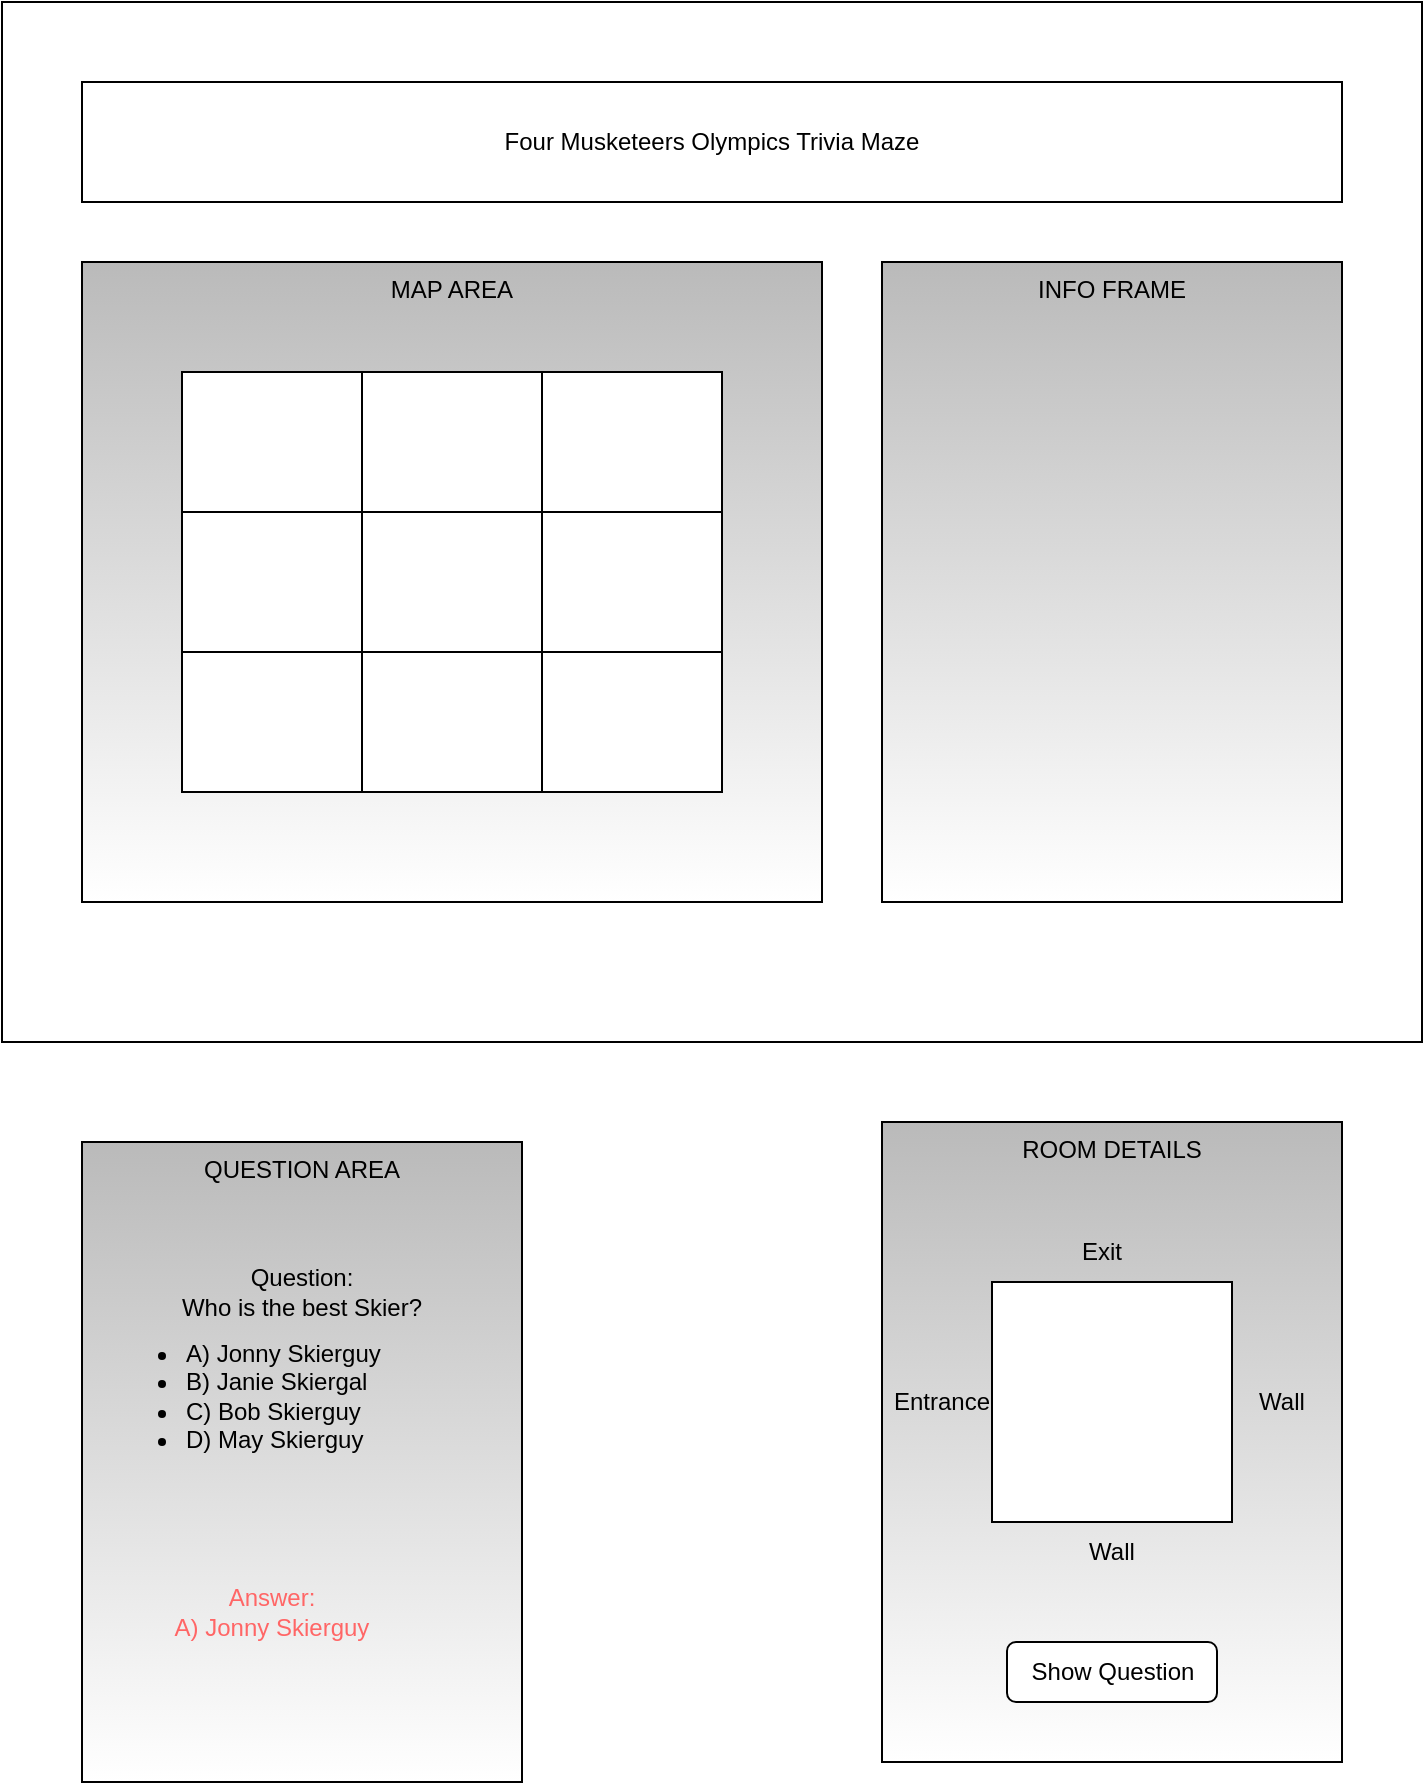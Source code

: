 <mxfile version="16.5.3" type="device"><diagram id="-NSpe6mn_jiBzwLOcN76" name="Page-1"><mxGraphModel dx="1906" dy="1003" grid="1" gridSize="10" guides="1" tooltips="1" connect="1" arrows="1" fold="1" page="1" pageScale="1" pageWidth="850" pageHeight="1100" math="0" shadow="0"><root><mxCell id="0"/><mxCell id="1" parent="0"/><mxCell id="37Ph6ieHrv9Q2CncWVCM-2" value="" style="rounded=0;whiteSpace=wrap;html=1;" vertex="1" parent="1"><mxGeometry x="100" y="80" width="710" height="520" as="geometry"/></mxCell><mxCell id="37Ph6ieHrv9Q2CncWVCM-3" value="Four Musketeers Olympics Trivia Maze" style="rounded=0;whiteSpace=wrap;html=1;" vertex="1" parent="1"><mxGeometry x="140" y="120" width="630" height="60" as="geometry"/></mxCell><mxCell id="37Ph6ieHrv9Q2CncWVCM-4" value="MAP AREA" style="rounded=0;whiteSpace=wrap;html=1;gradientColor=#ffffff;fillColor=#bababa;verticalAlign=top;" vertex="1" parent="1"><mxGeometry x="140" y="210" width="370" height="320" as="geometry"/></mxCell><mxCell id="37Ph6ieHrv9Q2CncWVCM-10" value="" style="shape=table;html=1;whiteSpace=wrap;startSize=0;container=1;collapsible=0;childLayout=tableLayout;fontColor=#ffff;fillColor=#fff;gradientColor=none;" vertex="1" parent="1"><mxGeometry x="190" y="265" width="270" height="210" as="geometry"/></mxCell><mxCell id="37Ph6ieHrv9Q2CncWVCM-11" value="" style="shape=tableRow;horizontal=0;startSize=0;swimlaneHead=0;swimlaneBody=0;top=0;left=0;bottom=0;right=0;collapsible=0;dropTarget=0;fillColor=none;points=[[0,0.5],[1,0.5]];portConstraint=eastwest;fontColor=#ffff;" vertex="1" parent="37Ph6ieHrv9Q2CncWVCM-10"><mxGeometry width="270" height="70" as="geometry"/></mxCell><mxCell id="37Ph6ieHrv9Q2CncWVCM-12" value="" style="shape=partialRectangle;html=1;whiteSpace=wrap;connectable=0;fillColor=none;top=0;left=0;bottom=0;right=0;overflow=hidden;fontColor=#ffff;" vertex="1" parent="37Ph6ieHrv9Q2CncWVCM-11"><mxGeometry width="90" height="70" as="geometry"><mxRectangle width="90" height="70" as="alternateBounds"/></mxGeometry></mxCell><mxCell id="37Ph6ieHrv9Q2CncWVCM-13" value="" style="shape=partialRectangle;html=1;whiteSpace=wrap;connectable=0;fillColor=none;top=0;left=0;bottom=0;right=0;overflow=hidden;fontColor=#ffff;" vertex="1" parent="37Ph6ieHrv9Q2CncWVCM-11"><mxGeometry x="90" width="90" height="70" as="geometry"><mxRectangle width="90" height="70" as="alternateBounds"/></mxGeometry></mxCell><mxCell id="37Ph6ieHrv9Q2CncWVCM-14" value="" style="shape=partialRectangle;html=1;whiteSpace=wrap;connectable=0;fillColor=none;top=0;left=0;bottom=0;right=0;overflow=hidden;fontColor=#ffff;" vertex="1" parent="37Ph6ieHrv9Q2CncWVCM-11"><mxGeometry x="180" width="90" height="70" as="geometry"><mxRectangle width="90" height="70" as="alternateBounds"/></mxGeometry></mxCell><mxCell id="37Ph6ieHrv9Q2CncWVCM-15" value="" style="shape=tableRow;horizontal=0;startSize=0;swimlaneHead=0;swimlaneBody=0;top=0;left=0;bottom=0;right=0;collapsible=0;dropTarget=0;fillColor=none;points=[[0,0.5],[1,0.5]];portConstraint=eastwest;fontColor=#ffff;" vertex="1" parent="37Ph6ieHrv9Q2CncWVCM-10"><mxGeometry y="70" width="270" height="70" as="geometry"/></mxCell><mxCell id="37Ph6ieHrv9Q2CncWVCM-16" value="" style="shape=partialRectangle;html=1;whiteSpace=wrap;connectable=0;fillColor=none;top=0;left=0;bottom=0;right=0;overflow=hidden;fontColor=#ffff;" vertex="1" parent="37Ph6ieHrv9Q2CncWVCM-15"><mxGeometry width="90" height="70" as="geometry"><mxRectangle width="90" height="70" as="alternateBounds"/></mxGeometry></mxCell><mxCell id="37Ph6ieHrv9Q2CncWVCM-17" value="" style="shape=partialRectangle;html=1;whiteSpace=wrap;connectable=0;fillColor=none;top=0;left=0;bottom=0;right=0;overflow=hidden;fontColor=#ffff;" vertex="1" parent="37Ph6ieHrv9Q2CncWVCM-15"><mxGeometry x="90" width="90" height="70" as="geometry"><mxRectangle width="90" height="70" as="alternateBounds"/></mxGeometry></mxCell><mxCell id="37Ph6ieHrv9Q2CncWVCM-18" value="" style="shape=partialRectangle;html=1;whiteSpace=wrap;connectable=0;fillColor=none;top=0;left=0;bottom=0;right=0;overflow=hidden;fontColor=#ffff;" vertex="1" parent="37Ph6ieHrv9Q2CncWVCM-15"><mxGeometry x="180" width="90" height="70" as="geometry"><mxRectangle width="90" height="70" as="alternateBounds"/></mxGeometry></mxCell><mxCell id="37Ph6ieHrv9Q2CncWVCM-19" value="" style="shape=tableRow;horizontal=0;startSize=0;swimlaneHead=0;swimlaneBody=0;top=0;left=0;bottom=0;right=0;collapsible=0;dropTarget=0;fillColor=none;points=[[0,0.5],[1,0.5]];portConstraint=eastwest;fontColor=#ffff;" vertex="1" parent="37Ph6ieHrv9Q2CncWVCM-10"><mxGeometry y="140" width="270" height="70" as="geometry"/></mxCell><mxCell id="37Ph6ieHrv9Q2CncWVCM-20" value="" style="shape=partialRectangle;html=1;whiteSpace=wrap;connectable=0;fillColor=none;top=0;left=0;bottom=0;right=0;overflow=hidden;fontColor=#ffff;" vertex="1" parent="37Ph6ieHrv9Q2CncWVCM-19"><mxGeometry width="90" height="70" as="geometry"><mxRectangle width="90" height="70" as="alternateBounds"/></mxGeometry></mxCell><mxCell id="37Ph6ieHrv9Q2CncWVCM-21" value="" style="shape=partialRectangle;html=1;whiteSpace=wrap;connectable=0;fillColor=none;top=0;left=0;bottom=0;right=0;overflow=hidden;fontColor=#ffff;" vertex="1" parent="37Ph6ieHrv9Q2CncWVCM-19"><mxGeometry x="90" width="90" height="70" as="geometry"><mxRectangle width="90" height="70" as="alternateBounds"/></mxGeometry></mxCell><mxCell id="37Ph6ieHrv9Q2CncWVCM-22" value="" style="shape=partialRectangle;html=1;whiteSpace=wrap;connectable=0;fillColor=none;top=0;left=0;bottom=0;right=0;overflow=hidden;pointerEvents=1;fontColor=#ffff;" vertex="1" parent="37Ph6ieHrv9Q2CncWVCM-19"><mxGeometry x="180" width="90" height="70" as="geometry"><mxRectangle width="90" height="70" as="alternateBounds"/></mxGeometry></mxCell><mxCell id="37Ph6ieHrv9Q2CncWVCM-28" value="" style="group" vertex="1" connectable="0" parent="1"><mxGeometry x="140" y="650" width="220" height="320" as="geometry"/></mxCell><mxCell id="37Ph6ieHrv9Q2CncWVCM-5" value="QUESTION AREA" style="rounded=0;whiteSpace=wrap;html=1;fillColor=#BABABA;gradientColor=#ffffff;verticalAlign=top;" vertex="1" parent="37Ph6ieHrv9Q2CncWVCM-28"><mxGeometry width="220" height="320" as="geometry"/></mxCell><mxCell id="37Ph6ieHrv9Q2CncWVCM-7" value="&lt;div&gt;Question:&lt;/div&gt;&lt;div&gt;Who is the best Skier?&lt;/div&gt;" style="text;html=1;strokeColor=none;fillColor=none;align=center;verticalAlign=middle;whiteSpace=wrap;rounded=0;" vertex="1" parent="37Ph6ieHrv9Q2CncWVCM-28"><mxGeometry x="35" y="60" width="150" height="30" as="geometry"/></mxCell><mxCell id="37Ph6ieHrv9Q2CncWVCM-8" value="&lt;div&gt;&lt;font color=&quot;#FF6666&quot;&gt;Answer:&lt;/font&gt;&lt;/div&gt;&lt;div&gt;&lt;font color=&quot;#FF6666&quot;&gt;A) Jonny Skierguy&lt;br&gt;&lt;/font&gt;&lt;/div&gt;" style="text;html=1;strokeColor=none;fillColor=none;align=center;verticalAlign=middle;whiteSpace=wrap;rounded=0;" vertex="1" parent="37Ph6ieHrv9Q2CncWVCM-28"><mxGeometry x="20" y="220" width="150" height="30" as="geometry"/></mxCell><mxCell id="37Ph6ieHrv9Q2CncWVCM-26" value="&lt;ul&gt;&lt;li&gt;A) Jonny Skierguy&lt;/li&gt;&lt;li&gt;B) Janie Skiergal&lt;/li&gt;&lt;li&gt;C) Bob Skierguy&lt;/li&gt;&lt;li&gt;D) May Skierguy&lt;/li&gt;&lt;/ul&gt;&lt;div&gt;&lt;br&gt;&lt;/div&gt;" style="text;html=1;strokeColor=none;fillColor=none;align=left;verticalAlign=top;whiteSpace=wrap;rounded=0;fontColor=#000;" vertex="1" parent="37Ph6ieHrv9Q2CncWVCM-28"><mxGeometry x="10" y="80" width="170" height="100" as="geometry"/></mxCell><mxCell id="37Ph6ieHrv9Q2CncWVCM-30" value="INFO FRAME" style="rounded=0;whiteSpace=wrap;html=1;fontColor=#000;fillColor=#bababa;gradientColor=#ffffff;verticalAlign=top;" vertex="1" parent="1"><mxGeometry x="540" y="210" width="230" height="320" as="geometry"/></mxCell><mxCell id="37Ph6ieHrv9Q2CncWVCM-39" value="" style="group" vertex="1" connectable="0" parent="1"><mxGeometry x="540" y="640" width="230" height="320" as="geometry"/></mxCell><mxCell id="37Ph6ieHrv9Q2CncWVCM-31" value="ROOM DETAILS" style="rounded=0;whiteSpace=wrap;html=1;fontColor=#000;fillColor=#bababa;gradientColor=#ffffff;verticalAlign=top;" vertex="1" parent="37Ph6ieHrv9Q2CncWVCM-39"><mxGeometry width="230" height="320" as="geometry"/></mxCell><mxCell id="37Ph6ieHrv9Q2CncWVCM-32" value="" style="rounded=0;whiteSpace=wrap;html=1;fontColor=#000;fillColor=#ffff;gradientColor=none;" vertex="1" parent="37Ph6ieHrv9Q2CncWVCM-39"><mxGeometry x="55" y="80" width="120" height="120" as="geometry"/></mxCell><mxCell id="37Ph6ieHrv9Q2CncWVCM-33" value="Exit" style="text;html=1;strokeColor=none;fillColor=none;align=center;verticalAlign=middle;whiteSpace=wrap;rounded=0;fontColor=#000;" vertex="1" parent="37Ph6ieHrv9Q2CncWVCM-39"><mxGeometry x="80" y="50" width="60" height="30" as="geometry"/></mxCell><mxCell id="37Ph6ieHrv9Q2CncWVCM-34" value="Entrance" style="text;html=1;strokeColor=none;fillColor=none;align=center;verticalAlign=middle;whiteSpace=wrap;rounded=0;fontColor=#000;" vertex="1" parent="37Ph6ieHrv9Q2CncWVCM-39"><mxGeometry y="125" width="60" height="30" as="geometry"/></mxCell><mxCell id="37Ph6ieHrv9Q2CncWVCM-36" value="Wall" style="text;html=1;strokeColor=none;fillColor=none;align=center;verticalAlign=middle;whiteSpace=wrap;rounded=0;fontColor=#000;" vertex="1" parent="37Ph6ieHrv9Q2CncWVCM-39"><mxGeometry x="170" y="125" width="60" height="30" as="geometry"/></mxCell><mxCell id="37Ph6ieHrv9Q2CncWVCM-37" value="Wall" style="text;html=1;strokeColor=none;fillColor=none;align=center;verticalAlign=middle;whiteSpace=wrap;rounded=0;fontColor=#000;" vertex="1" parent="37Ph6ieHrv9Q2CncWVCM-39"><mxGeometry x="85" y="200" width="60" height="30" as="geometry"/></mxCell><mxCell id="37Ph6ieHrv9Q2CncWVCM-38" value="Show Question" style="rounded=1;whiteSpace=wrap;html=1;fontColor=#000;fillColor=#ffff;gradientColor=none;" vertex="1" parent="37Ph6ieHrv9Q2CncWVCM-39"><mxGeometry x="62.5" y="260" width="105" height="30" as="geometry"/></mxCell></root></mxGraphModel></diagram></mxfile>